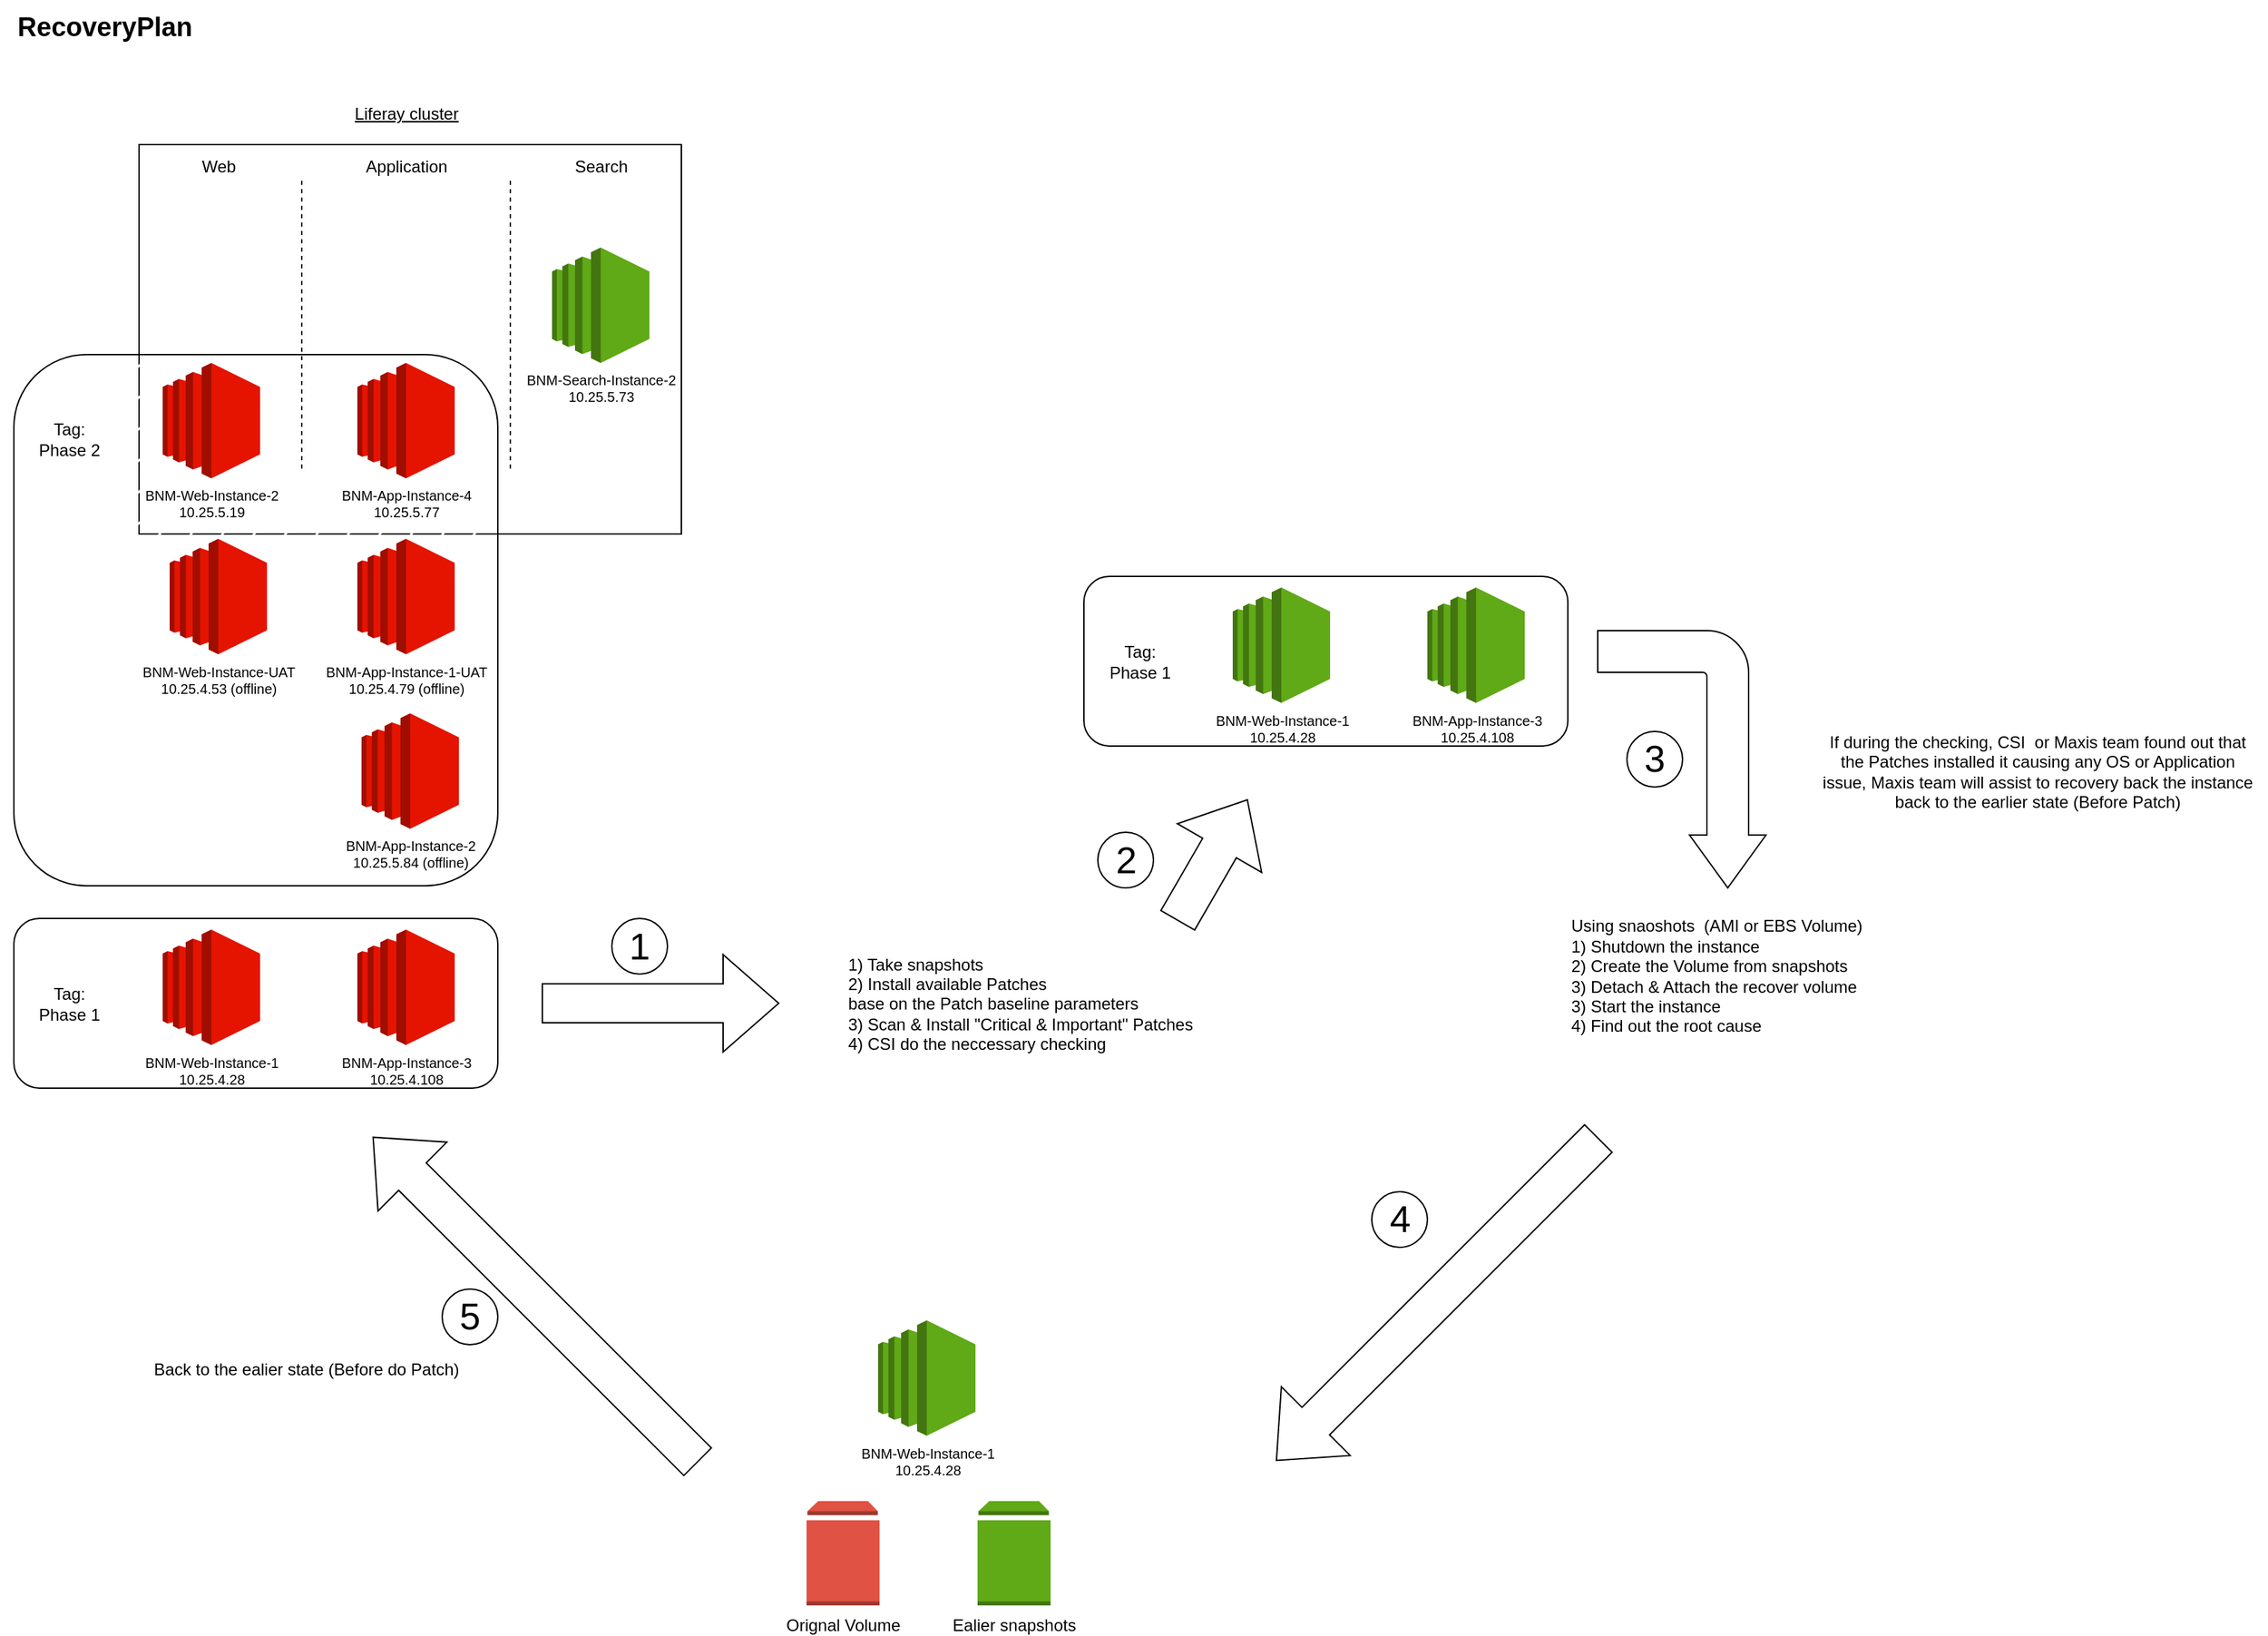 <mxfile version="22.0.1" type="github">
  <diagram name="Page-1" id="zd14XdLHzOIlV9dh_mGD">
    <mxGraphModel dx="2275" dy="1265" grid="1" gridSize="10" guides="1" tooltips="1" connect="1" arrows="1" fold="1" page="1" pageScale="1" pageWidth="850" pageHeight="1100" math="0" shadow="0">
      <root>
        <mxCell id="0" />
        <mxCell id="1" parent="0" />
        <mxCell id="PuqvNV7YYjLfVx9njn4m-1" value="RecoveryPlan" style="text;html=1;align=center;verticalAlign=middle;resizable=0;points=[];autosize=1;strokeColor=none;fillColor=none;fontSize=19;fontStyle=1" vertex="1" parent="1">
          <mxGeometry x="30" y="13" width="150" height="40" as="geometry" />
        </mxCell>
        <mxCell id="PuqvNV7YYjLfVx9njn4m-62" value="" style="rounded=0;whiteSpace=wrap;html=1;" vertex="1" parent="1">
          <mxGeometry x="130" y="117" width="390" height="280" as="geometry" />
        </mxCell>
        <mxCell id="PuqvNV7YYjLfVx9njn4m-63" value="" style="endArrow=none;dashed=1;html=1;rounded=0;shadow=0;" edge="1" parent="1">
          <mxGeometry width="50" height="50" relative="1" as="geometry">
            <mxPoint x="397" y="350" as="sourcePoint" />
            <mxPoint x="397" y="140" as="targetPoint" />
          </mxGeometry>
        </mxCell>
        <mxCell id="PuqvNV7YYjLfVx9njn4m-64" value="Web" style="text;html=1;align=center;verticalAlign=middle;resizable=0;points=[];autosize=1;strokeColor=none;fillColor=none;shadow=0;" vertex="1" parent="1">
          <mxGeometry x="162" y="118" width="50" height="30" as="geometry" />
        </mxCell>
        <mxCell id="PuqvNV7YYjLfVx9njn4m-65" value="Application" style="text;html=1;align=center;verticalAlign=middle;resizable=0;points=[];autosize=1;strokeColor=none;fillColor=none;shadow=0;" vertex="1" parent="1">
          <mxGeometry x="282" y="118" width="80" height="30" as="geometry" />
        </mxCell>
        <mxCell id="PuqvNV7YYjLfVx9njn4m-66" value="Search" style="text;html=1;align=center;verticalAlign=middle;resizable=0;points=[];autosize=1;strokeColor=none;fillColor=none;shadow=0;" vertex="1" parent="1">
          <mxGeometry x="432" y="118" width="60" height="30" as="geometry" />
        </mxCell>
        <mxCell id="PuqvNV7YYjLfVx9njn4m-67" value="&lt;font color=&quot;#000000&quot;&gt;BNM-Search-Instance-2&lt;br&gt;10.25.5.73&lt;/font&gt;" style="outlineConnect=0;dashed=0;verticalLabelPosition=bottom;verticalAlign=top;align=center;html=1;shape=mxgraph.aws3.ec2;fillColor=#60a917;shadow=0;fontSize=10;fontColor=#ffffff;strokeColor=#2D7600;" vertex="1" parent="1">
          <mxGeometry x="427" y="191" width="70" height="83" as="geometry" />
        </mxCell>
        <mxCell id="PuqvNV7YYjLfVx9njn4m-68" value="Liferay cluster" style="text;html=1;align=center;verticalAlign=middle;resizable=0;points=[];autosize=1;strokeColor=none;fillColor=none;fontStyle=4" vertex="1" parent="1">
          <mxGeometry x="272" y="80" width="100" height="30" as="geometry" />
        </mxCell>
        <mxCell id="PuqvNV7YYjLfVx9njn4m-69" value="" style="rounded=1;whiteSpace=wrap;html=1;" vertex="1" parent="1">
          <mxGeometry x="40" y="673.5" width="348" height="122" as="geometry" />
        </mxCell>
        <mxCell id="PuqvNV7YYjLfVx9njn4m-70" value="BNM-Web-Instance-1&lt;br&gt;10.25.4.28" style="outlineConnect=0;dashed=0;verticalLabelPosition=bottom;verticalAlign=top;align=center;html=1;shape=mxgraph.aws3.ec2;fillColor=#e51400;shadow=0;fontSize=10;fontColor=#000000;strokeColor=#B20000;labelBorderColor=none;" vertex="1" parent="1">
          <mxGeometry x="147" y="681.5" width="70" height="83" as="geometry" />
        </mxCell>
        <mxCell id="PuqvNV7YYjLfVx9njn4m-71" value="BNM-App-Instance-3&lt;br&gt;10.25.4.108" style="outlineConnect=0;dashed=0;verticalLabelPosition=bottom;verticalAlign=top;align=center;html=1;shape=mxgraph.aws3.ec2;fillColor=#e51400;shadow=0;fontSize=10;fontColor=#000000;strokeColor=#B20000;labelBorderColor=none;" vertex="1" parent="1">
          <mxGeometry x="287" y="681.5" width="70" height="83" as="geometry" />
        </mxCell>
        <mxCell id="PuqvNV7YYjLfVx9njn4m-72" value="" style="rounded=1;whiteSpace=wrap;html=1;labelBorderColor=none;fillStyle=hatch;" vertex="1" parent="1">
          <mxGeometry x="40" y="268" width="348" height="382" as="geometry" />
        </mxCell>
        <mxCell id="PuqvNV7YYjLfVx9njn4m-73" value="BNM-App-Instance-4&lt;br&gt;10.25.5.77" style="outlineConnect=0;dashed=0;verticalLabelPosition=bottom;verticalAlign=top;align=center;html=1;shape=mxgraph.aws3.ec2;fillColor=#e51400;shadow=0;fontSize=10;fontColor=#000000;strokeColor=#B20000;labelBorderColor=none;" vertex="1" parent="1">
          <mxGeometry x="287" y="274" width="70" height="83" as="geometry" />
        </mxCell>
        <mxCell id="PuqvNV7YYjLfVx9njn4m-74" value="BNM-Web-Instance-2&lt;br&gt;10.25.5.19" style="outlineConnect=0;dashed=0;verticalLabelPosition=bottom;verticalAlign=top;align=center;html=1;shape=mxgraph.aws3.ec2;fillColor=#e51400;shadow=0;fontSize=10;fontColor=#000000;strokeColor=#B20000;labelBorderColor=none;" vertex="1" parent="1">
          <mxGeometry x="147" y="274" width="70" height="83" as="geometry" />
        </mxCell>
        <mxCell id="PuqvNV7YYjLfVx9njn4m-75" value="Tag: Phase 1" style="text;html=1;strokeColor=none;fillColor=none;align=center;verticalAlign=middle;whiteSpace=wrap;rounded=0;" vertex="1" parent="1">
          <mxGeometry x="50" y="719.5" width="60" height="30" as="geometry" />
        </mxCell>
        <mxCell id="PuqvNV7YYjLfVx9njn4m-76" value="Tag: Phase 2" style="text;html=1;strokeColor=none;fillColor=none;align=center;verticalAlign=middle;whiteSpace=wrap;rounded=0;" vertex="1" parent="1">
          <mxGeometry x="50" y="314" width="60" height="30" as="geometry" />
        </mxCell>
        <mxCell id="PuqvNV7YYjLfVx9njn4m-77" value="BNM-App-Instance-1-UAT&lt;br&gt;10.25.4.79 (offline)" style="outlineConnect=0;dashed=0;verticalLabelPosition=bottom;verticalAlign=top;align=center;html=1;shape=mxgraph.aws3.ec2;fillColor=#e51400;shadow=0;fontSize=10;fontColor=#000000;strokeColor=#B20000;labelBorderColor=none;" vertex="1" parent="1">
          <mxGeometry x="287" y="400.5" width="70" height="83" as="geometry" />
        </mxCell>
        <mxCell id="PuqvNV7YYjLfVx9njn4m-78" value="BNM-Web-Instance-UAT&lt;br&gt;10.25.4.53 (offline)" style="outlineConnect=0;dashed=0;verticalLabelPosition=bottom;verticalAlign=top;align=center;html=1;shape=mxgraph.aws3.ec2;fillColor=#e51400;shadow=0;fontSize=10;fontColor=#000000;strokeColor=#B20000;labelBorderColor=none;" vertex="1" parent="1">
          <mxGeometry x="152" y="400.5" width="70" height="83" as="geometry" />
        </mxCell>
        <mxCell id="PuqvNV7YYjLfVx9njn4m-79" value="BNM-App-Instance-2&lt;br&gt;10.25.5.84 (offline)" style="outlineConnect=0;dashed=0;verticalLabelPosition=bottom;verticalAlign=top;align=center;html=1;shape=mxgraph.aws3.ec2;fillColor=#e51400;shadow=0;fontSize=10;fontColor=#000000;strokeColor=#B20000;labelBorderColor=none;" vertex="1" parent="1">
          <mxGeometry x="290" y="526" width="70" height="83" as="geometry" />
        </mxCell>
        <mxCell id="PuqvNV7YYjLfVx9njn4m-80" value="" style="endArrow=none;dashed=1;html=1;rounded=0;shadow=0;" edge="1" parent="1">
          <mxGeometry width="50" height="50" relative="1" as="geometry">
            <mxPoint x="247" y="350" as="sourcePoint" />
            <mxPoint x="247" y="140" as="targetPoint" />
          </mxGeometry>
        </mxCell>
        <mxCell id="PuqvNV7YYjLfVx9njn4m-82" value="1) Take snapshots&lt;br&gt;2) Install available Patches &lt;br&gt;base on the Patch baseline parameters&lt;br&gt;3) Scan &amp;amp; Install &quot;Critical &amp;amp; Important&quot; Patches&lt;br&gt;4) CSI do the neccessary checking&amp;nbsp;" style="text;html=1;align=left;verticalAlign=middle;resizable=0;points=[];autosize=1;strokeColor=none;fillColor=none;" vertex="1" parent="1">
          <mxGeometry x="638" y="689.5" width="270" height="90" as="geometry" />
        </mxCell>
        <mxCell id="PuqvNV7YYjLfVx9njn4m-83" value="" style="rounded=1;whiteSpace=wrap;html=1;" vertex="1" parent="1">
          <mxGeometry x="809.5" y="427.5" width="348" height="122" as="geometry" />
        </mxCell>
        <mxCell id="PuqvNV7YYjLfVx9njn4m-84" value="BNM-Web-Instance-1&lt;br&gt;10.25.4.28" style="outlineConnect=0;dashed=0;verticalLabelPosition=bottom;verticalAlign=top;align=center;html=1;shape=mxgraph.aws3.ec2;fillColor=#60a917;shadow=0;fontSize=10;fontColor=#000000;strokeColor=#2D7600;labelBorderColor=none;labelBackgroundColor=none;" vertex="1" parent="1">
          <mxGeometry x="916.5" y="435.5" width="70" height="83" as="geometry" />
        </mxCell>
        <mxCell id="PuqvNV7YYjLfVx9njn4m-85" value="BNM-App-Instance-3&lt;br&gt;10.25.4.108" style="outlineConnect=0;dashed=0;verticalLabelPosition=bottom;verticalAlign=top;align=center;html=1;shape=mxgraph.aws3.ec2;fillColor=#60a917;shadow=0;fontSize=10;fontColor=#000000;strokeColor=#2D7600;labelBorderColor=none;" vertex="1" parent="1">
          <mxGeometry x="1056.5" y="435.5" width="70" height="83" as="geometry" />
        </mxCell>
        <mxCell id="PuqvNV7YYjLfVx9njn4m-86" value="Tag: Phase 1" style="text;html=1;strokeColor=none;fillColor=none;align=center;verticalAlign=middle;whiteSpace=wrap;rounded=0;" vertex="1" parent="1">
          <mxGeometry x="819.5" y="473.5" width="60" height="30" as="geometry" />
        </mxCell>
        <mxCell id="PuqvNV7YYjLfVx9njn4m-90" value="" style="shape=image;html=1;verticalAlign=top;verticalLabelPosition=bottom;labelBackgroundColor=#ffffff;imageAspect=0;aspect=fixed;image=https://cdn4.iconfinder.com/data/icons/basic-user-interface-2/512/User_Interface-35-128.png" vertex="1" parent="1">
          <mxGeometry x="887.5" y="413" width="128" height="128" as="geometry" />
        </mxCell>
        <mxCell id="PuqvNV7YYjLfVx9njn4m-92" value="If during the checking, CSI&amp;nbsp; or Maxis team found out that&lt;br&gt;the Patches installed it causing any OS or Application&lt;br&gt;issue, Maxis team will assist to recovery back the instance&lt;br&gt;back to the earlier state (Before Patch)" style="text;html=1;align=center;verticalAlign=middle;resizable=0;points=[];autosize=1;strokeColor=none;fillColor=none;" vertex="1" parent="1">
          <mxGeometry x="1330" y="532.5" width="330" height="70" as="geometry" />
        </mxCell>
        <mxCell id="PuqvNV7YYjLfVx9njn4m-93" value="Using snaoshots&amp;nbsp; (AMI or EBS Volume)&lt;br&gt;1) Shutdown the instance&lt;br&gt;2) Create the Volume from snapshots&lt;br&gt;3) Detach &amp;amp; Attach the recover volume&lt;br&gt;3) Start the instance&lt;br&gt;4) Find out the root cause" style="text;html=1;align=left;verticalAlign=middle;resizable=0;points=[];autosize=1;strokeColor=none;fillColor=none;" vertex="1" parent="1">
          <mxGeometry x="1157.5" y="664.5" width="230" height="100" as="geometry" />
        </mxCell>
        <mxCell id="PuqvNV7YYjLfVx9njn4m-129" value="BNM-Web-Instance-1&lt;br&gt;10.25.4.28" style="outlineConnect=0;dashed=0;verticalLabelPosition=bottom;verticalAlign=top;align=center;html=1;shape=mxgraph.aws3.ec2;fillColor=#60a917;shadow=0;fontSize=10;fontColor=#000000;strokeColor=#2D7600;labelBorderColor=none;labelBackgroundColor=none;" vertex="1" parent="1">
          <mxGeometry x="661.5" y="962.5" width="70" height="83" as="geometry" />
        </mxCell>
        <mxCell id="PuqvNV7YYjLfVx9njn4m-130" value="Orignal Volume" style="outlineConnect=0;dashed=0;verticalLabelPosition=bottom;verticalAlign=top;align=center;html=1;shape=mxgraph.aws3.volume;fillColor=#E05243;gradientColor=none;" vertex="1" parent="1">
          <mxGeometry x="610" y="1092.5" width="52.5" height="75" as="geometry" />
        </mxCell>
        <mxCell id="PuqvNV7YYjLfVx9njn4m-131" value="" style="shape=image;html=1;verticalAlign=top;verticalLabelPosition=bottom;labelBackgroundColor=#ffffff;imageAspect=0;aspect=fixed;image=https://cdn4.iconfinder.com/data/icons/bold-purple-free-samples/32/Arrows_Refresh_Replace_Round_Circle-128.png" vertex="1" parent="1">
          <mxGeometry x="680" y="1116" width="33" height="33" as="geometry" />
        </mxCell>
        <mxCell id="PuqvNV7YYjLfVx9njn4m-132" value="Ealier snapshots" style="outlineConnect=0;dashed=0;verticalLabelPosition=bottom;verticalAlign=top;align=center;html=1;shape=mxgraph.aws3.volume;fillColor=#60a917;strokeColor=#000000;fontColor=#000000;" vertex="1" parent="1">
          <mxGeometry x="733" y="1092.5" width="52.5" height="75" as="geometry" />
        </mxCell>
        <mxCell id="PuqvNV7YYjLfVx9njn4m-134" value="Back to the ealier state (Before do Patch)" style="text;html=1;align=center;verticalAlign=middle;resizable=0;points=[];autosize=1;strokeColor=none;fillColor=none;" vertex="1" parent="1">
          <mxGeometry x="130" y="982.5" width="240" height="30" as="geometry" />
        </mxCell>
        <mxCell id="PuqvNV7YYjLfVx9njn4m-136" value="" style="shape=image;html=1;verticalAlign=top;verticalLabelPosition=bottom;labelBackgroundColor=#ffffff;imageAspect=0;aspect=fixed;image=https://cdn4.iconfinder.com/data/icons/basic-user-interface-2/512/User_Interface-35-128.png" vertex="1" parent="1">
          <mxGeometry x="632.5" y="940" width="128" height="128" as="geometry" />
        </mxCell>
        <mxCell id="PuqvNV7YYjLfVx9njn4m-140" value="" style="html=1;shadow=0;dashed=0;align=center;verticalAlign=middle;shape=mxgraph.arrows2.arrow;dy=0.6;dx=40;notch=0;" vertex="1" parent="1">
          <mxGeometry x="420" y="699.5" width="170" height="70" as="geometry" />
        </mxCell>
        <mxCell id="PuqvNV7YYjLfVx9njn4m-146" value="" style="html=1;shadow=0;dashed=0;align=center;verticalAlign=middle;shape=mxgraph.arrows2.arrow;dy=0.6;dx=40;direction=north;notch=0;rotation=30;" vertex="1" parent="1">
          <mxGeometry x="867" y="581.5" width="70" height="100" as="geometry" />
        </mxCell>
        <mxCell id="PuqvNV7YYjLfVx9njn4m-147" value="" style="html=1;shadow=0;dashed=0;align=center;verticalAlign=middle;shape=mxgraph.arrows2.bendArrow;dy=15;dx=38;notch=0;arrowHead=55;rounded=1;rotation=90;" vertex="1" parent="1">
          <mxGeometry x="1147" y="498.5" width="185" height="121" as="geometry" />
        </mxCell>
        <mxCell id="PuqvNV7YYjLfVx9njn4m-148" value="" style="html=1;shadow=0;dashed=0;align=center;verticalAlign=middle;shape=mxgraph.arrows2.arrow;dy=0.6;dx=40;flipH=1;notch=0;rotation=-45;" vertex="1" parent="1">
          <mxGeometry x="900" y="912.5" width="327.37" height="70" as="geometry" />
        </mxCell>
        <mxCell id="PuqvNV7YYjLfVx9njn4m-150" value="" style="html=1;shadow=0;dashed=0;align=center;verticalAlign=middle;shape=mxgraph.arrows2.arrow;dy=0.6;dx=40;flipH=1;notch=0;rotation=45;" vertex="1" parent="1">
          <mxGeometry x="250" y="912.5" width="330" height="70" as="geometry" />
        </mxCell>
        <mxCell id="PuqvNV7YYjLfVx9njn4m-153" value="1" style="ellipse;whiteSpace=wrap;html=1;aspect=fixed;fontSize=27;" vertex="1" parent="1">
          <mxGeometry x="470" y="673.5" width="40" height="40" as="geometry" />
        </mxCell>
        <mxCell id="PuqvNV7YYjLfVx9njn4m-154" value="2" style="ellipse;whiteSpace=wrap;html=1;aspect=fixed;fontSize=27;" vertex="1" parent="1">
          <mxGeometry x="819.5" y="611.5" width="40" height="40" as="geometry" />
        </mxCell>
        <mxCell id="PuqvNV7YYjLfVx9njn4m-155" value="3" style="ellipse;whiteSpace=wrap;html=1;aspect=fixed;fontSize=27;" vertex="1" parent="1">
          <mxGeometry x="1200" y="539" width="40" height="40" as="geometry" />
        </mxCell>
        <mxCell id="PuqvNV7YYjLfVx9njn4m-156" value="4" style="ellipse;whiteSpace=wrap;html=1;aspect=fixed;fontSize=27;" vertex="1" parent="1">
          <mxGeometry x="1016.5" y="870" width="40" height="40" as="geometry" />
        </mxCell>
        <mxCell id="PuqvNV7YYjLfVx9njn4m-157" value="5" style="ellipse;whiteSpace=wrap;html=1;aspect=fixed;fontSize=27;" vertex="1" parent="1">
          <mxGeometry x="348" y="940" width="40" height="40" as="geometry" />
        </mxCell>
      </root>
    </mxGraphModel>
  </diagram>
</mxfile>
